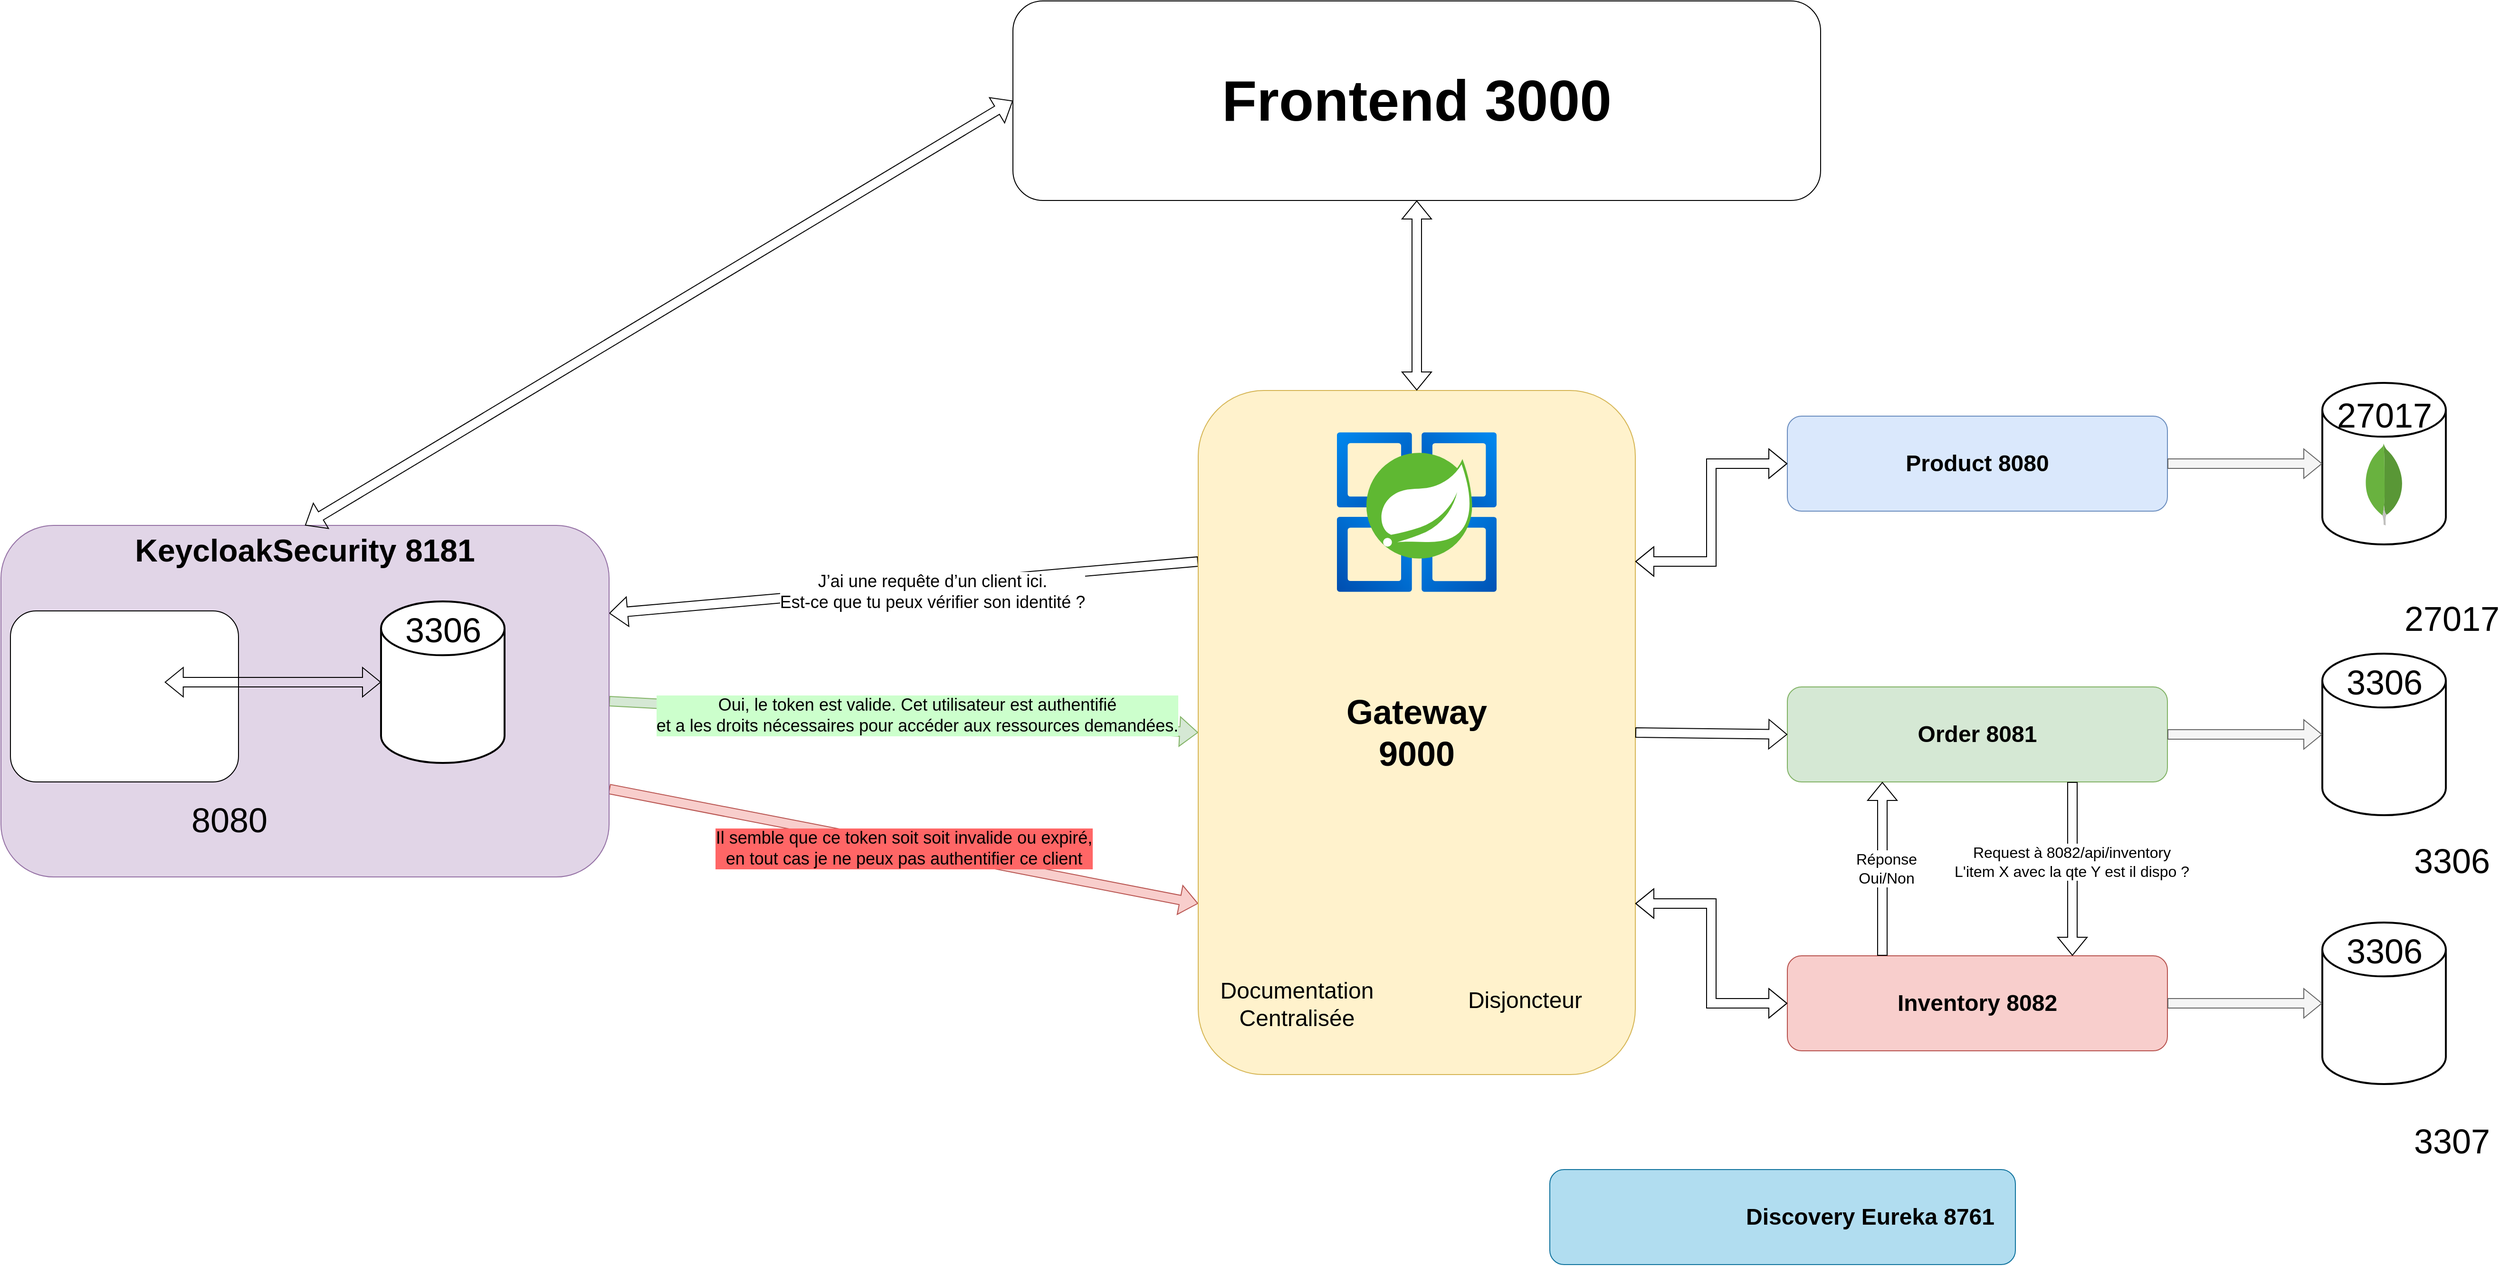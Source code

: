 <mxfile version="24.8.4">
  <diagram name="Page-1" id="qCijwoyrny1ETweRsnoL">
    <mxGraphModel dx="3981" dy="1973" grid="1" gridSize="10" guides="1" tooltips="1" connect="1" arrows="1" fold="1" page="1" pageScale="1" pageWidth="827" pageHeight="1169" math="0" shadow="0">
      <root>
        <mxCell id="0" />
        <mxCell id="1" parent="0" />
        <mxCell id="eqnK_1u162BgEgDXRGvd-2" value="Frontend 3000" style="rounded=1;whiteSpace=wrap;html=1;fontSize=60;fontStyle=1;align=center;" parent="1" vertex="1">
          <mxGeometry x="-775" y="-210" width="850" height="210" as="geometry" />
        </mxCell>
        <mxCell id="RSILQNOSzQXD8C6052Cg-1" value="" style="shape=flexArrow;endArrow=classic;html=1;rounded=0;exitX=1;exitY=0.75;exitDx=0;exitDy=0;entryX=0;entryY=0.75;entryDx=0;entryDy=0;fillColor=#f8cecc;strokeColor=#b85450;" parent="1" source="RSILQNOSzQXD8C6052Cg-5" target="RSILQNOSzQXD8C6052Cg-7" edge="1">
          <mxGeometry width="50" height="50" relative="1" as="geometry">
            <mxPoint x="-190" y="1120" as="sourcePoint" />
            <mxPoint x="-140" y="1070" as="targetPoint" />
          </mxGeometry>
        </mxCell>
        <mxCell id="RSILQNOSzQXD8C6052Cg-2" value="" style="shape=flexArrow;endArrow=classic;html=1;rounded=0;exitX=0;exitY=0.25;exitDx=0;exitDy=0;entryX=1;entryY=0.25;entryDx=0;entryDy=0;fillColor=default;" parent="1" source="RSILQNOSzQXD8C6052Cg-7" target="RSILQNOSzQXD8C6052Cg-5" edge="1">
          <mxGeometry width="50" height="50" relative="1" as="geometry">
            <mxPoint x="-360" y="1170" as="sourcePoint" />
            <mxPoint x="-310" y="1120" as="targetPoint" />
          </mxGeometry>
        </mxCell>
        <mxCell id="RSILQNOSzQXD8C6052Cg-3" value="" style="shape=flexArrow;endArrow=classic;html=1;rounded=0;exitX=1;exitY=0.5;exitDx=0;exitDy=0;entryX=0;entryY=0.5;entryDx=0;entryDy=0;fillColor=#d5e8d4;strokeColor=#82b366;" parent="1" source="RSILQNOSzQXD8C6052Cg-5" target="RSILQNOSzQXD8C6052Cg-7" edge="1">
          <mxGeometry width="50" height="50" relative="1" as="geometry">
            <mxPoint x="-190" y="1120" as="sourcePoint" />
            <mxPoint x="-140" y="1070" as="targetPoint" />
          </mxGeometry>
        </mxCell>
        <mxCell id="RSILQNOSzQXD8C6052Cg-4" value="Oui, le token est valide. Cet utilisateur est authentifié &lt;br&gt;et a les droits nécessaires pour accéder aux ressources demandées." style="edgeLabel;html=1;align=center;verticalAlign=middle;resizable=0;points=[];labelBackgroundColor=#CCFFCC;fontSize=18;" parent="RSILQNOSzQXD8C6052Cg-3" vertex="1" connectable="0">
          <mxGeometry x="0.288" y="3" relative="1" as="geometry">
            <mxPoint x="-76" y="-4" as="offset" />
          </mxGeometry>
        </mxCell>
        <mxCell id="RSILQNOSzQXD8C6052Cg-5" value="&lt;div style=&quot;font-size: 33px;&quot;&gt;&lt;font style=&quot;font-size: 33px;&quot;&gt;&lt;b style=&quot;font-size: 33px;&quot;&gt;KeycloakSecurity 8181&lt;/b&gt;&lt;/font&gt;&lt;/div&gt;" style="rounded=1;whiteSpace=wrap;html=1;fillColor=#e1d5e7;strokeColor=#9673a6;verticalAlign=top;fontSize=33;" parent="1" vertex="1">
          <mxGeometry x="-1840" y="342" width="640" height="370" as="geometry" />
        </mxCell>
        <mxCell id="RSILQNOSzQXD8C6052Cg-6" value="" style="rounded=1;whiteSpace=wrap;html=1;" parent="1" vertex="1">
          <mxGeometry x="-1830" y="432" width="240" height="180" as="geometry" />
        </mxCell>
        <mxCell id="RSILQNOSzQXD8C6052Cg-7" value="&lt;b&gt;&lt;font style=&quot;font-size: 36px;&quot;&gt;Gateway&lt;br&gt;&lt;/font&gt;&lt;/b&gt;&lt;div&gt;&lt;b&gt;&lt;font style=&quot;font-size: 36px;&quot;&gt;9000&lt;/font&gt;&lt;/b&gt;&lt;/div&gt;" style="rounded=1;whiteSpace=wrap;html=1;fillColor=#fff2cc;strokeColor=#d6b656;" parent="1" vertex="1">
          <mxGeometry x="-580" y="200" width="460" height="720" as="geometry" />
        </mxCell>
        <mxCell id="RSILQNOSzQXD8C6052Cg-8" value="&lt;font style=&quot;font-size: 24px;&quot;&gt;&lt;b&gt;Product 8080&lt;/b&gt;&lt;/font&gt;" style="rounded=1;whiteSpace=wrap;html=1;fillColor=#dae8fc;strokeColor=#6c8ebf;align=center;" parent="1" vertex="1">
          <mxGeometry x="40" y="227" width="400" height="100" as="geometry" />
        </mxCell>
        <mxCell id="RSILQNOSzQXD8C6052Cg-9" value="" style="strokeWidth=2;html=1;shape=mxgraph.flowchart.database;whiteSpace=wrap;" parent="1" vertex="1">
          <mxGeometry x="603" y="477" width="130" height="170" as="geometry" />
        </mxCell>
        <mxCell id="RSILQNOSzQXD8C6052Cg-10" value="" style="shape=image;verticalLabelPosition=bottom;labelBackgroundColor=default;verticalAlign=top;aspect=fixed;imageAspect=0;image=https://cdn-icons-png.flaticon.com/512/5968/5968313.png;" parent="1" vertex="1">
          <mxGeometry x="632" y="547" width="72" height="72" as="geometry" />
        </mxCell>
        <mxCell id="RSILQNOSzQXD8C6052Cg-11" value="" style="strokeWidth=2;html=1;shape=mxgraph.flowchart.database;whiteSpace=wrap;" parent="1" vertex="1">
          <mxGeometry x="603" y="192" width="130" height="170" as="geometry" />
        </mxCell>
        <mxCell id="RSILQNOSzQXD8C6052Cg-12" value="" style="dashed=0;outlineConnect=0;html=1;align=center;labelPosition=center;verticalLabelPosition=bottom;verticalAlign=top;shape=mxgraph.weblogos.mongodb" parent="1" vertex="1">
          <mxGeometry x="647.4" y="255.8" width="41.2" height="86.2" as="geometry" />
        </mxCell>
        <mxCell id="RSILQNOSzQXD8C6052Cg-13" value="" style="shape=flexArrow;endArrow=classic;html=1;rounded=0;exitX=1;exitY=0.5;exitDx=0;exitDy=0;fillColor=#f5f5f5;strokeColor=#666666;" parent="1" source="RSILQNOSzQXD8C6052Cg-8" target="RSILQNOSzQXD8C6052Cg-11" edge="1">
          <mxGeometry width="50" height="50" relative="1" as="geometry">
            <mxPoint x="346" y="472" as="sourcePoint" />
            <mxPoint x="396" y="422" as="targetPoint" />
          </mxGeometry>
        </mxCell>
        <mxCell id="RSILQNOSzQXD8C6052Cg-14" value="&lt;font style=&quot;font-size: 24px;&quot;&gt;&lt;b&gt;Order 8081&lt;br&gt;&lt;/b&gt;&lt;/font&gt;" style="rounded=1;whiteSpace=wrap;html=1;fillColor=#d5e8d4;strokeColor=#82b366;" parent="1" vertex="1">
          <mxGeometry x="40" y="512" width="400" height="100" as="geometry" />
        </mxCell>
        <mxCell id="RSILQNOSzQXD8C6052Cg-15" value="" style="shape=flexArrow;endArrow=classic;html=1;rounded=0;exitX=1;exitY=0.5;exitDx=0;exitDy=0;entryX=0;entryY=0.5;entryDx=0;entryDy=0;entryPerimeter=0;fillColor=#f5f5f5;strokeColor=#666666;" parent="1" source="RSILQNOSzQXD8C6052Cg-14" target="RSILQNOSzQXD8C6052Cg-9" edge="1">
          <mxGeometry width="50" height="50" relative="1" as="geometry">
            <mxPoint x="346" y="540" as="sourcePoint" />
            <mxPoint x="396" y="490" as="targetPoint" />
          </mxGeometry>
        </mxCell>
        <mxCell id="RSILQNOSzQXD8C6052Cg-16" value="" style="strokeWidth=2;html=1;shape=mxgraph.flowchart.database;whiteSpace=wrap;" parent="1" vertex="1">
          <mxGeometry x="603" y="760" width="130" height="170" as="geometry" />
        </mxCell>
        <mxCell id="RSILQNOSzQXD8C6052Cg-17" value="" style="shape=image;verticalLabelPosition=bottom;labelBackgroundColor=default;verticalAlign=top;aspect=fixed;imageAspect=0;image=https://cdn-icons-png.flaticon.com/512/5968/5968313.png;" parent="1" vertex="1">
          <mxGeometry x="632" y="830" width="72" height="72" as="geometry" />
        </mxCell>
        <mxCell id="RSILQNOSzQXD8C6052Cg-18" value="&lt;div&gt;&lt;font style=&quot;font-size: 24px;&quot;&gt;&lt;b&gt;Inventory 8082&lt;/b&gt;&lt;/font&gt;&lt;/div&gt;" style="rounded=1;whiteSpace=wrap;html=1;fillColor=#f8cecc;strokeColor=#b85450;" parent="1" vertex="1">
          <mxGeometry x="40" y="795" width="400" height="100" as="geometry" />
        </mxCell>
        <mxCell id="RSILQNOSzQXD8C6052Cg-19" value="" style="shape=flexArrow;endArrow=classic;html=1;rounded=0;exitX=1;exitY=0.5;exitDx=0;exitDy=0;entryX=0;entryY=0.5;entryDx=0;entryDy=0;entryPerimeter=0;fillColor=#f5f5f5;strokeColor=#666666;" parent="1" source="RSILQNOSzQXD8C6052Cg-18" target="RSILQNOSzQXD8C6052Cg-16" edge="1">
          <mxGeometry width="50" height="50" relative="1" as="geometry">
            <mxPoint x="346" y="823" as="sourcePoint" />
            <mxPoint x="396" y="773" as="targetPoint" />
          </mxGeometry>
        </mxCell>
        <mxCell id="RSILQNOSzQXD8C6052Cg-20" value="&lt;font style=&quot;font-size: 36px;&quot;&gt;27017&lt;/font&gt;" style="shape=image;html=1;verticalAlign=top;verticalLabelPosition=bottom;labelBackgroundColor=#ffffff;imageAspect=0;aspect=fixed;image=https://cdn1.iconfinder.com/data/icons/unicons-line-vol-3/24/docker-128.png" parent="1" vertex="1">
          <mxGeometry x="688.6" y="312" width="100" height="100" as="geometry" />
        </mxCell>
        <mxCell id="RSILQNOSzQXD8C6052Cg-21" value="" style="shape=image;html=1;verticalAlign=top;verticalLabelPosition=bottom;labelBackgroundColor=#ffffff;imageAspect=0;aspect=fixed;image=https://cdn1.iconfinder.com/data/icons/unicons-line-vol-3/24/docker-128.png" parent="1" vertex="1">
          <mxGeometry x="688.6" y="585" width="100" height="100" as="geometry" />
        </mxCell>
        <mxCell id="RSILQNOSzQXD8C6052Cg-22" value="" style="shape=image;html=1;verticalAlign=top;verticalLabelPosition=bottom;labelBackgroundColor=#ffffff;imageAspect=0;aspect=fixed;image=https://cdn1.iconfinder.com/data/icons/unicons-line-vol-3/24/docker-128.png" parent="1" vertex="1">
          <mxGeometry x="688.6" y="870" width="100" height="100" as="geometry" />
        </mxCell>
        <mxCell id="RSILQNOSzQXD8C6052Cg-23" value="" style="shape=flexArrow;endArrow=classic;html=1;rounded=0;exitX=0.75;exitY=1;exitDx=0;exitDy=0;entryX=0.75;entryY=0;entryDx=0;entryDy=0;" parent="1" source="RSILQNOSzQXD8C6052Cg-14" target="RSILQNOSzQXD8C6052Cg-18" edge="1">
          <mxGeometry width="50" height="50" relative="1" as="geometry">
            <mxPoint x="300" y="690" as="sourcePoint" />
            <mxPoint x="350" y="640" as="targetPoint" />
          </mxGeometry>
        </mxCell>
        <mxCell id="RSILQNOSzQXD8C6052Cg-24" value="Request à 8082/api/inventory&lt;br style=&quot;font-size: 16px;&quot;&gt;L&#39;item X avec la qte Y est il dispo ?" style="edgeLabel;html=1;align=center;verticalAlign=middle;resizable=0;points=[];fontSize=16;" parent="RSILQNOSzQXD8C6052Cg-23" vertex="1" connectable="0">
          <mxGeometry x="-0.089" y="-1" relative="1" as="geometry">
            <mxPoint as="offset" />
          </mxGeometry>
        </mxCell>
        <mxCell id="RSILQNOSzQXD8C6052Cg-25" value="" style="shape=flexArrow;endArrow=classic;html=1;rounded=0;exitX=0.25;exitY=0;exitDx=0;exitDy=0;entryX=0.25;entryY=1;entryDx=0;entryDy=0;" parent="1" source="RSILQNOSzQXD8C6052Cg-18" target="RSILQNOSzQXD8C6052Cg-14" edge="1">
          <mxGeometry width="50" height="50" relative="1" as="geometry">
            <mxPoint x="300" y="690" as="sourcePoint" />
            <mxPoint x="350" y="640" as="targetPoint" />
          </mxGeometry>
        </mxCell>
        <mxCell id="RSILQNOSzQXD8C6052Cg-26" value="Réponse &lt;br style=&quot;font-size: 16px;&quot;&gt;Oui/Non" style="edgeLabel;html=1;align=center;verticalAlign=middle;resizable=0;points=[];fontSize=16;" parent="RSILQNOSzQXD8C6052Cg-25" vertex="1" connectable="0">
          <mxGeometry x="-0.104" y="-2" relative="1" as="geometry">
            <mxPoint x="2" y="-10" as="offset" />
          </mxGeometry>
        </mxCell>
        <mxCell id="RSILQNOSzQXD8C6052Cg-27" value="" style="image;aspect=fixed;html=1;points=[];align=center;fontSize=12;image=img/lib/azure2/compute/Azure_Spring_Cloud.svg;" parent="1" vertex="1">
          <mxGeometry x="-434" y="244" width="168" height="168" as="geometry" />
        </mxCell>
        <mxCell id="RSILQNOSzQXD8C6052Cg-28" value="" style="shape=flexArrow;endArrow=classic;html=1;rounded=0;exitX=1;exitY=0.25;exitDx=0;exitDy=0;entryX=0;entryY=0.5;entryDx=0;entryDy=0;edgeStyle=orthogonalEdgeStyle;startArrow=block;" parent="1" source="RSILQNOSzQXD8C6052Cg-7" target="RSILQNOSzQXD8C6052Cg-8" edge="1">
          <mxGeometry width="50" height="50" relative="1" as="geometry">
            <mxPoint x="160" y="630" as="sourcePoint" />
            <mxPoint x="210" y="580" as="targetPoint" />
          </mxGeometry>
        </mxCell>
        <mxCell id="RSILQNOSzQXD8C6052Cg-29" value="" style="shape=flexArrow;endArrow=classic;html=1;rounded=0;exitX=1;exitY=0.5;exitDx=0;exitDy=0;entryX=0;entryY=0.5;entryDx=0;entryDy=0;" parent="1" source="RSILQNOSzQXD8C6052Cg-7" target="RSILQNOSzQXD8C6052Cg-14" edge="1">
          <mxGeometry width="50" height="50" relative="1" as="geometry">
            <mxPoint x="-110" y="409" as="sourcePoint" />
            <mxPoint x="50" y="287" as="targetPoint" />
          </mxGeometry>
        </mxCell>
        <mxCell id="RSILQNOSzQXD8C6052Cg-30" value="" style="shape=flexArrow;endArrow=classic;html=1;rounded=0;exitX=1;exitY=0.75;exitDx=0;exitDy=0;entryX=0;entryY=0.5;entryDx=0;entryDy=0;edgeStyle=orthogonalEdgeStyle;startArrow=block;" parent="1" source="RSILQNOSzQXD8C6052Cg-7" target="RSILQNOSzQXD8C6052Cg-18" edge="1">
          <mxGeometry width="50" height="50" relative="1" as="geometry">
            <mxPoint x="-100" y="419" as="sourcePoint" />
            <mxPoint x="60" y="297" as="targetPoint" />
          </mxGeometry>
        </mxCell>
        <mxCell id="RSILQNOSzQXD8C6052Cg-31" value="&lt;font style=&quot;font-size: 36px;&quot;&gt;27017&lt;/font&gt;" style="text;html=1;align=center;verticalAlign=middle;resizable=0;points=[];autosize=1;strokeColor=none;fillColor=none;" parent="1" vertex="1">
          <mxGeometry x="608" y="195.8" width="120" height="60" as="geometry" />
        </mxCell>
        <mxCell id="RSILQNOSzQXD8C6052Cg-32" value="&lt;font style=&quot;font-size: 36px;&quot;&gt;3306&lt;/font&gt;" style="text;html=1;align=center;verticalAlign=middle;resizable=0;points=[];autosize=1;strokeColor=none;fillColor=none;" parent="1" vertex="1">
          <mxGeometry x="618" y="477" width="100" height="60" as="geometry" />
        </mxCell>
        <mxCell id="RSILQNOSzQXD8C6052Cg-33" value="&lt;font style=&quot;font-size: 36px;&quot;&gt;3306&lt;/font&gt;" style="text;html=1;align=center;verticalAlign=middle;resizable=0;points=[];autosize=1;strokeColor=none;fillColor=none;" parent="1" vertex="1">
          <mxGeometry x="618" y="760" width="100" height="60" as="geometry" />
        </mxCell>
        <mxCell id="RSILQNOSzQXD8C6052Cg-34" value="&lt;font style=&quot;font-size: 36px;&quot;&gt;3306&lt;/font&gt;" style="text;html=1;align=center;verticalAlign=middle;resizable=0;points=[];autosize=1;strokeColor=none;fillColor=none;" parent="1" vertex="1">
          <mxGeometry x="688.6" y="665" width="100" height="60" as="geometry" />
        </mxCell>
        <mxCell id="RSILQNOSzQXD8C6052Cg-35" value="&lt;font style=&quot;font-size: 36px;&quot;&gt;3307&lt;/font&gt;" style="text;html=1;align=center;verticalAlign=middle;resizable=0;points=[];autosize=1;strokeColor=none;fillColor=none;" parent="1" vertex="1">
          <mxGeometry x="688.6" y="960" width="100" height="60" as="geometry" />
        </mxCell>
        <mxCell id="RSILQNOSzQXD8C6052Cg-36" value="" style="shape=image;html=1;verticalAlign=top;verticalLabelPosition=bottom;labelBackgroundColor=#ffffff;imageAspect=0;aspect=fixed;image=https://cdn1.iconfinder.com/data/icons/unicons-line-vol-3/24/docker-128.png" parent="1" vertex="1">
          <mxGeometry x="-1650" y="542" width="100" height="100" as="geometry" />
        </mxCell>
        <mxCell id="RSILQNOSzQXD8C6052Cg-37" value="&lt;font style=&quot;font-size: 36px;&quot;&gt;8080&lt;/font&gt;" style="text;html=1;align=center;verticalAlign=middle;resizable=0;points=[];autosize=1;strokeColor=none;fillColor=none;" parent="1" vertex="1">
          <mxGeometry x="-1650" y="622" width="100" height="60" as="geometry" />
        </mxCell>
        <mxCell id="RSILQNOSzQXD8C6052Cg-38" value="" style="shape=image;verticalLabelPosition=bottom;labelBackgroundColor=default;verticalAlign=top;aspect=fixed;imageAspect=0;image=https://landscape.cncf.io/logos/e7ec76aed9cec7e65927f9f8cf4e675d49e79154c45c504a5cd6da1fdaecfc2d.svg;" parent="1" vertex="1">
          <mxGeometry x="-1810" y="462" width="142.35" height="90" as="geometry" />
        </mxCell>
        <mxCell id="RSILQNOSzQXD8C6052Cg-39" value="" style="strokeWidth=2;html=1;shape=mxgraph.flowchart.database;whiteSpace=wrap;" parent="1" vertex="1">
          <mxGeometry x="-1440" y="422" width="130" height="170" as="geometry" />
        </mxCell>
        <mxCell id="RSILQNOSzQXD8C6052Cg-40" value="" style="shape=image;verticalLabelPosition=bottom;labelBackgroundColor=default;verticalAlign=top;aspect=fixed;imageAspect=0;image=https://cdn-icons-png.flaticon.com/512/5968/5968313.png;" parent="1" vertex="1">
          <mxGeometry x="-1411" y="492" width="72" height="72" as="geometry" />
        </mxCell>
        <mxCell id="RSILQNOSzQXD8C6052Cg-41" value="" style="shape=image;html=1;verticalAlign=top;verticalLabelPosition=bottom;labelBackgroundColor=#ffffff;imageAspect=0;aspect=fixed;image=https://cdn1.iconfinder.com/data/icons/unicons-line-vol-3/24/docker-128.png" parent="1" vertex="1">
          <mxGeometry x="-1354.4" y="532" width="100" height="100" as="geometry" />
        </mxCell>
        <mxCell id="RSILQNOSzQXD8C6052Cg-42" value="&lt;font style=&quot;font-size: 36px;&quot;&gt;3306&lt;/font&gt;" style="text;html=1;align=center;verticalAlign=middle;resizable=0;points=[];autosize=1;strokeColor=none;fillColor=none;" parent="1" vertex="1">
          <mxGeometry x="-1425" y="422" width="100" height="60" as="geometry" />
        </mxCell>
        <mxCell id="RSILQNOSzQXD8C6052Cg-43" value="" style="shape=flexArrow;endArrow=classic;startArrow=classic;html=1;rounded=0;exitX=1;exitY=0.5;exitDx=0;exitDy=0;entryX=0;entryY=0.5;entryDx=0;entryDy=0;entryPerimeter=0;" parent="1" source="RSILQNOSzQXD8C6052Cg-38" target="RSILQNOSzQXD8C6052Cg-39" edge="1">
          <mxGeometry width="100" height="100" relative="1" as="geometry">
            <mxPoint x="-1320" y="512" as="sourcePoint" />
            <mxPoint x="-1220" y="412" as="targetPoint" />
          </mxGeometry>
        </mxCell>
        <mxCell id="RSILQNOSzQXD8C6052Cg-44" value=" J’ai une requête d’un client ici. &lt;br&gt;Est-ce que tu peux vérifier son identité ?" style="edgeLabel;html=1;align=center;verticalAlign=middle;resizable=0;points=[];fontSize=18;" parent="1" vertex="1" connectable="0">
          <mxGeometry x="-860.004" y="412.0" as="geometry" />
        </mxCell>
        <mxCell id="RSILQNOSzQXD8C6052Cg-45" value="Il semble que ce token soit soit invalide ou expiré,&lt;br&gt; en tout cas je ne peux pas authentifier ce client" style="edgeLabel;html=1;align=center;verticalAlign=middle;resizable=0;points=[];labelBackgroundColor=#FF6666;fontSize=18;" parent="1" vertex="1" connectable="0">
          <mxGeometry x="-889.996" y="682.003" as="geometry" />
        </mxCell>
        <mxCell id="RSILQNOSzQXD8C6052Cg-46" value="" style="shape=image;verticalLabelPosition=bottom;labelBackgroundColor=default;verticalAlign=top;aspect=fixed;imageAspect=0;image=https://static-00.iconduck.com/assets.00/swagger-icon-2048x2048-563qbzey.png;" parent="1" vertex="1">
          <mxGeometry x="60" y="245.5" width="63" height="63" as="geometry" />
        </mxCell>
        <mxCell id="RSILQNOSzQXD8C6052Cg-47" value="" style="shape=image;verticalLabelPosition=bottom;labelBackgroundColor=default;verticalAlign=top;aspect=fixed;imageAspect=0;image=https://static-00.iconduck.com/assets.00/swagger-icon-2048x2048-563qbzey.png;" parent="1" vertex="1">
          <mxGeometry x="60" y="530.5" width="63" height="63" as="geometry" />
        </mxCell>
        <mxCell id="RSILQNOSzQXD8C6052Cg-48" value="" style="shape=image;verticalLabelPosition=bottom;labelBackgroundColor=default;verticalAlign=top;aspect=fixed;imageAspect=0;image=https://static-00.iconduck.com/assets.00/swagger-icon-2048x2048-563qbzey.png;" parent="1" vertex="1">
          <mxGeometry x="60" y="813.5" width="63" height="63" as="geometry" />
        </mxCell>
        <mxCell id="zy6fxM55ajnQuSFDIqDA-1" value="Documentation&#xa;Centralisée" style="shape=image;verticalLabelPosition=bottom;labelBackgroundColor=none;verticalAlign=top;aspect=fixed;imageAspect=0;image=https://static-00.iconduck.com/assets.00/swagger-icon-2048x2048-563qbzey.png;fontSize=24;" parent="1" vertex="1">
          <mxGeometry x="-560" y="642" width="168" height="168" as="geometry" />
        </mxCell>
        <mxCell id="GtmAv10HFeQCE-4WfG20-3" value="Disjoncteur" style="shape=image;verticalLabelPosition=bottom;labelBackgroundColor=none;verticalAlign=top;aspect=fixed;imageAspect=0;image=https://repository-images.githubusercontent.com/36793280/5eec9480-8c3c-11e9-8069-5fc3e01c739a;fontSize=24;" parent="1" vertex="1">
          <mxGeometry x="-320" y="652" width="168" height="168" as="geometry" />
        </mxCell>
        <mxCell id="eqnK_1u162BgEgDXRGvd-1" value="" style="shape=image;verticalLabelPosition=bottom;labelBackgroundColor=default;verticalAlign=top;aspect=fixed;imageAspect=0;image=https://www.drupal.org/files/project-images/nextjs-icon-dark-background.png;" parent="1" vertex="1">
          <mxGeometry x="-755" y="-195" width="180" height="180" as="geometry" />
        </mxCell>
        <mxCell id="eqnK_1u162BgEgDXRGvd-3" value="" style="shape=flexArrow;endArrow=classic;startArrow=classic;html=1;rounded=0;exitX=0.5;exitY=0;exitDx=0;exitDy=0;entryX=0.5;entryY=1;entryDx=0;entryDy=0;" parent="1" source="RSILQNOSzQXD8C6052Cg-7" target="eqnK_1u162BgEgDXRGvd-2" edge="1">
          <mxGeometry width="100" height="100" relative="1" as="geometry">
            <mxPoint x="-210" y="70" as="sourcePoint" />
            <mxPoint x="-110" y="-30" as="targetPoint" />
          </mxGeometry>
        </mxCell>
        <mxCell id="eqnK_1u162BgEgDXRGvd-5" value="" style="shape=flexArrow;endArrow=classic;startArrow=classic;html=1;rounded=0;exitX=0.5;exitY=0;exitDx=0;exitDy=0;entryX=0;entryY=0.5;entryDx=0;entryDy=0;" parent="1" source="RSILQNOSzQXD8C6052Cg-5" target="eqnK_1u162BgEgDXRGvd-2" edge="1">
          <mxGeometry width="100" height="100" relative="1" as="geometry">
            <mxPoint x="-1430" y="140" as="sourcePoint" />
            <mxPoint x="-1330" y="40" as="targetPoint" />
          </mxGeometry>
        </mxCell>
        <mxCell id="QCqXUt_YQyVMINHf7yhQ-2" value="&lt;div&gt;&lt;font style=&quot;font-size: 24px;&quot;&gt;&lt;b&gt;Discovery Eureka 8761&lt;br&gt;&lt;/b&gt;&lt;/font&gt;&lt;/div&gt;" style="rounded=1;whiteSpace=wrap;html=1;fillColor=#b1ddf0;strokeColor=#10739e;align=right;spacingRight=20;" vertex="1" parent="1">
          <mxGeometry x="-210" y="1020" width="490" height="100" as="geometry" />
        </mxCell>
        <mxCell id="QCqXUt_YQyVMINHf7yhQ-3" value="" style="shape=image;verticalLabelPosition=bottom;labelBackgroundColor=default;verticalAlign=top;aspect=fixed;imageAspect=0;image=https://tegeria.com/wp-content/uploads/2019/02/microservice_archi_thum_2.png;" vertex="1" parent="1">
          <mxGeometry x="-182.5" y="1029" width="162.5" height="82" as="geometry" />
        </mxCell>
      </root>
    </mxGraphModel>
  </diagram>
</mxfile>
